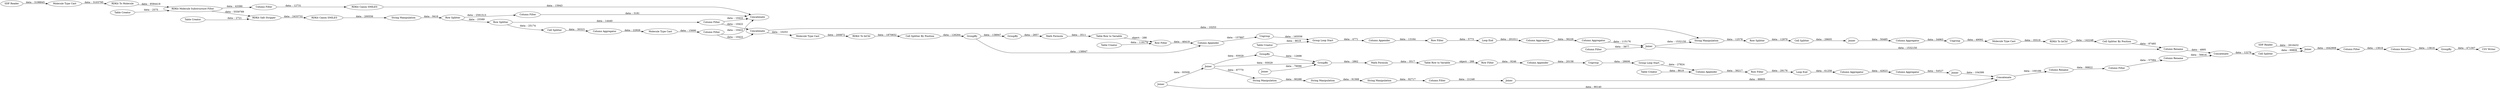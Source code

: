 digraph {
	"-1543414174422431143_649" [label="Column Aggregator"]
	"-3648276843499853116_748" [label="Column Rename"]
	"110314350333819854_632" [label="Row Splitter"]
	"-2795270183660753795_623" [label="Table Row to Variable"]
	"-7218147616512880067_635" [label=Concatenate]
	"-8685100793514776380_708" [label="String Manipulation"]
	"-4698456349933935815_718" [label="Column Appender"]
	"-7218147616512880067_640" [label="RDKit Canon SMILES"]
	"-4698456349933935815_712" [label="Row Filter"]
	"-4698456349933935815_711" [label=GroupBy]
	"-1159028627278586054_633" [label="Column Appender"]
	"-4023241920437966527_745" [label=GroupBy]
	"-3437032366102518696_625" [label="Molecule Type Cast"]
	"-3648276843499853116_725" [label=GroupBy]
	"-4698456349933935815_727" [label=Joiner]
	"-7218147616512880067_637" [label="Column Filter"]
	"-4023241920437966527_743" [label="Column Filter"]
	"-7218147616512880067_642" [label="Column Aggregator"]
	"-1159028627278586054_622" [label="Row Filter"]
	"-4698456349933935815_720" [label="Group Loop Start"]
	"-4023241920437966527_742" [label=Joiner]
	"-3648276843499853116_738" [label="Column Rename"]
	"-7218147616512880067_608" [label="RDKit Molecule Substructure Filter"]
	"-4023241920437966527_711" [label="SDF Reader"]
	"-4698456349933935815_717" [label="Row Filter"]
	"-3648276843499853116_716" [label=Joiner]
	"-3648276843499853116_705" [label=Joiner]
	"-2795270183660753795_609" [label=GroupBy]
	"-7218147616512880067_612" [label="Table Creator"]
	"-3437032366102518696_606" [label="RDKit To Molecule"]
	"-7218147616512880067_641" [label="Molecule Type Cast"]
	"-4698456349933935815_714" [label="Table Row to Variable"]
	"-1543414174422431143_616" [label="Loop End"]
	"-8685100793514776380_730" [label=Joiner]
	"-1159028627278586054_602" [label="Table Creator"]
	"-3648276843499853116_706" [label=Joiner]
	"-4698456349933935815_723" [label="Loop End"]
	"-4698456349933935815_715" [label="Math Formula"]
	"110314350333819854_628" [label=Ungroup]
	"-1543414174422431143_621" [label="Column Appender"]
	"-3437032366102518696_597" [label="SDF Reader"]
	"-1159028627278586054_600" [label=GroupBy]
	"110314350333819854_627" [label="Molecule Type Cast"]
	"-7218147616512880067_599" [label="RDKit Canon SMILES"]
	"-7218147616512880067_607" [label="RDKit Salt Stripper"]
	"-1159028627278586054_601" [label="Cell Splitter By Position"]
	"-3437032366102518696_747" [label="CSV Writer"]
	"-3648276843499853116_741" [label="Cell Splitter"]
	"-3648276843499853116_740" [label=Concatenate]
	"-7218147616512880067_605" [label=Concatenate]
	"6448929701711290675_604" [label="Molecule Type Cast"]
	"-4698456349933935815_722" [label="Column Aggregator"]
	"110314350333819854_631" [label="Column Aggregator"]
	"110314350333819854_704" [label=Joiner]
	"110314350333819854_615" [label="Cell Splitter By Position"]
	"110314350333819854_634" [label="String Manipulation"]
	"110314350333819854_629" [label="Cell Splitter"]
	"-1159028627278586054_646" [label=Joiner]
	"110314350333819854_619" [label="RDKit To InChI"]
	"-4698456349933935815_721" [label="Column Appender"]
	"-1159028627278586054_611" [label=Ungroup]
	"-1543414174422431143_610" [label="Group Loop Start"]
	"-1159028627278586054_647" [label="Column Filter"]
	"-7218147616512880067_639" [label="Column Filter"]
	"-3648276843499853116_739" [label="Column Rename"]
	"-8685100793514776380_710" [label="Column Filter"]
	"-3648276843499853116_737" [label="Column Filter"]
	"-8685100793514776380_707" [label="String Manipulation"]
	"-7218147616512880067_598" [label="String Manipulation"]
	"-7218147616512880067_644" [label="Row Splitter"]
	"-7218147616512880067_636" [label="Column Filter"]
	"6448929701711290675_603" [label="RDKit To InChI"]
	"-7218147616512880067_638" [label="Column Filter"]
	"-3648276843499853116_728" [label=Concatenate]
	"-7218147616512880067_645" [label="Row Splitter"]
	"-1543414174422431143_648" [label="Column Aggregator"]
	"-4698456349933935815_726" [label="Table Creator"]
	"-4023241920437966527_744" [label="Column Resorter"]
	"-4698456349933935815_724" [label="Column Aggregator"]
	"-4698456349933935815_719" [label=Ungroup]
	"-1543414174422431143_620" [label="Row Filter"]
	"-8685100793514776380_709" [label="String Manipulation"]
	"-1159028627278586054_624" [label="Table Creator"]
	"-7218147616512880067_630" [label="Table Creator"]
	"-7218147616512880067_643" [label="Cell Splitter"]
	"-2795270183660753795_618" [label="Math Formula"]
	"-8685100793514776380_708" -> "-8685100793514776380_709" [label="data: : 91568"]
	"-4698456349933935815_722" -> "-4698456349933935815_724" [label="data: : 42623"]
	"-1159028627278586054_646" -> "-3648276843499853116_738" [label="data: : 1532150"]
	"-4023241920437966527_743" -> "-4023241920437966527_744" [label="data: : 13616"]
	"-7218147616512880067_645" -> "-7218147616512880067_636" [label="data: : 2591513"]
	"-4023241920437966527_745" -> "-3437032366102518696_747" [label="data: : 471307"]
	"-1543414174422431143_610" -> "-1543414174422431143_621" [label="data: : 4771"]
	"-4698456349933935815_726" -> "-4698456349933935815_721" [label="data: : 8619"]
	"-4698456349933935815_714" -> "-4698456349933935815_712" [label="object: : 288"]
	"-3648276843499853116_706" -> "-4698456349933935815_711" [label="data: : 93029"]
	"-7218147616512880067_641" -> "-7218147616512880067_639" [label="data: : 15690"]
	"-8685100793514776380_709" -> "-8685100793514776380_710" [label="data: : 92717"]
	"110314350333819854_632" -> "110314350333819854_629" [label="data: : 12970"]
	"-4698456349933935815_718" -> "-4698456349933935815_719" [label="data: : 20158"]
	"-3648276843499853116_748" -> "-3648276843499853116_737" [label="data: : 99822"]
	"-3648276843499853116_738" -> "-3648276843499853116_740" [label="data: : 4895"]
	"-7218147616512880067_640" -> "-7218147616512880067_605" [label="data: : 15943"]
	"-1159028627278586054_600" -> "-1159028627278586054_633" [label="data: : 138947"]
	"-7218147616512880067_639" -> "-7218147616512880067_635" [label="data: : 10422"]
	"-1543414174422431143_648" -> "-1543414174422431143_649" [label="data: : 36226"]
	"-8685100793514776380_730" -> "-3648276843499853116_728" [label="data: : 88805"]
	"-7218147616512880067_637" -> "-7218147616512880067_635" [label="data: : 10422"]
	"110314350333819854_704" -> "110314350333819854_631" [label="data: : 50485"]
	"-1159028627278586054_646" -> "110314350333819854_634" [label="data: : 1532150"]
	"-4698456349933935815_712" -> "-4698456349933935815_718" [label="data: : 9246"]
	"-8685100793514776380_707" -> "-8685100793514776380_708" [label="data: : 90288"]
	"-7218147616512880067_598" -> "-7218147616512880067_645" [label="data: : 9416"]
	"-4698456349933935815_724" -> "-4698456349933935815_727" [label="data: : 54527"]
	"-1159028627278586054_611" -> "-1543414174422431143_610" [label="data: : 165556"]
	"-7218147616512880067_638" -> "-7218147616512880067_640" [label="data: : 12731"]
	"-1543414174422431143_620" -> "-1543414174422431143_616" [label="data: : 5773"]
	"110314350333819854_619" -> "110314350333819854_615" [label="data: : 142248"]
	"-7218147616512880067_630" -> "-7218147616512880067_608" [label="data: : 2575"]
	"-7218147616512880067_599" -> "-7218147616512880067_598" [label="data: : 200556"]
	"-4023241920437966527_711" -> "-4023241920437966527_742" [label="data: : 2616432"]
	"-7218147616512880067_635" -> "6448929701711290675_604" [label="data: : 10253"]
	"-7218147616512880067_635" -> "110314350333819854_634" [label="data: : 10253"]
	"-1543414174422431143_621" -> "-1543414174422431143_620" [label="data: : 13164"]
	"-8685100793514776380_710" -> "-8685100793514776380_730" [label="data: : 21248"]
	"-7218147616512880067_612" -> "-7218147616512880067_607" [label="data: : 2721"]
	"-4698456349933935815_717" -> "-4698456349933935815_723" [label="data: : 29176"]
	"-3648276843499853116_728" -> "-3648276843499853116_748" [label="data: : 100189"]
	"-4023241920437966527_742" -> "-4023241920437966527_743" [label="data: : 1642909"]
	"-1159028627278586054_622" -> "-1159028627278586054_633" [label="data: : 46419"]
	"-1543414174422431143_616" -> "-1543414174422431143_648" [label="data: : 201011"]
	"6448929701711290675_603" -> "-1159028627278586054_601" [label="data: : 1870652"]
	"-7218147616512880067_607" -> "-7218147616512880067_599" [label="data: : 2433732"]
	"-3437032366102518696_606" -> "-7218147616512880067_608" [label="data: : 8584418"]
	"-1159028627278586054_633" -> "-1159028627278586054_611" [label="data: : 157897"]
	"-2795270183660753795_623" -> "-1159028627278586054_622" [label="object: : 288"]
	"-7218147616512880067_644" -> "-7218147616512880067_637" [label="data: : 14440"]
	"-3648276843499853116_706" -> "-3648276843499853116_725" [label="data: : 93029"]
	"-3437032366102518696_625" -> "-3437032366102518696_606" [label="data: : 3103795"]
	"-7218147616512880067_608" -> "-7218147616512880067_607" [label="data: : 5559789"]
	"-7218147616512880067_637" -> "-7218147616512880067_605" [label="data: : 10422"]
	"-7218147616512880067_608" -> "-7218147616512880067_638" [label="data: : 43390"]
	"-4698456349933935815_721" -> "-4698456349933935815_717" [label="data: : 36217"]
	"-7218147616512880067_645" -> "-7218147616512880067_644" [label="data: : 25589"]
	"-1159028627278586054_600" -> "-2795270183660753795_609" [label="data: : 138947"]
	"-1159028627278586054_624" -> "-1543414174422431143_610" [label="data: : 8619"]
	"-4698456349933935815_719" -> "-4698456349933935815_720" [label="data: : 28606"]
	"-7218147616512880067_643" -> "-7218147616512880067_642" [label="data: : 30323"]
	"110314350333819854_615" -> "-3648276843499853116_738" [label="data: : 87485"]
	"-4698456349933935815_711" -> "-4698456349933935815_715" [label="data: : 2862"]
	"-7218147616512880067_642" -> "-7218147616512880067_641" [label="data: : 22926"]
	"-1159028627278586054_601" -> "-1159028627278586054_600" [label="data: : 126264"]
	"6448929701711290675_604" -> "6448929701711290675_603" [label="data: : 200872"]
	"-4698456349933935815_715" -> "-4698456349933935815_714" [label="data: : 3517"]
	"110314350333819854_629" -> "110314350333819854_704" [label="data: : 29605"]
	"-4698456349933935815_727" -> "-3648276843499853116_728" [label="data: : 104399"]
	"-3437032366102518696_597" -> "-3437032366102518696_625" [label="data: : 3198845"]
	"-2795270183660753795_618" -> "-2795270183660753795_623" [label="data: : 3511"]
	"-3648276843499853116_716" -> "-4698456349933935815_711" [label="data: : 79096"]
	"-3648276843499853116_737" -> "-3648276843499853116_739" [label="data: : 57584"]
	"-7218147616512880067_639" -> "-7218147616512880067_605" [label="data: : 10422"]
	"-1159028627278586054_647" -> "-1159028627278586054_646" [label="data: : 3977"]
	"110314350333819854_634" -> "110314350333819854_632" [label="data: : 12578"]
	"-4023241920437966527_744" -> "-4023241920437966527_745" [label="data: : 13616"]
	"-3648276843499853116_706" -> "-8685100793514776380_707" [label="data: : 87770"]
	"110314350333819854_631" -> "110314350333819854_628" [label="data: : 34963"]
	"-4698456349933935815_720" -> "-4698456349933935815_721" [label="data: : 27824"]
	"-7218147616512880067_644" -> "-7218147616512880067_643" [label="data: : 25174"]
	"-1543414174422431143_649" -> "-1159028627278586054_646" [label="data: : 115176"]
	"-1159028627278586054_602" -> "-1159028627278586054_622" [label="data: : 119174"]
	"-4698456349933935815_723" -> "-4698456349933935815_722" [label="data: : 61258"]
	"-3648276843499853116_725" -> "-4698456349933935815_711" [label="data: : 12698"]
	"-2795270183660753795_609" -> "-2795270183660753795_618" [label="data: : 2857"]
	"-3648276843499853116_741" -> "-4023241920437966527_742" [label="data: : 69806"]
	"110314350333819854_628" -> "110314350333819854_627" [label="data: : 49092"]
	"-3648276843499853116_740" -> "-3648276843499853116_741" [label="data: : 12276"]
	"-7218147616512880067_636" -> "-7218147616512880067_605" [label="data: : 3181"]
	"-3648276843499853116_705" -> "-3648276843499853116_728" [label="data: : 90140"]
	"-3648276843499853116_705" -> "-3648276843499853116_706" [label="data: : 93509"]
	"-3648276843499853116_739" -> "-3648276843499853116_740" [label="data: : 56616"]
	"110314350333819854_627" -> "110314350333819854_619" [label="data: : 35519"]
	rankdir=LR
}
